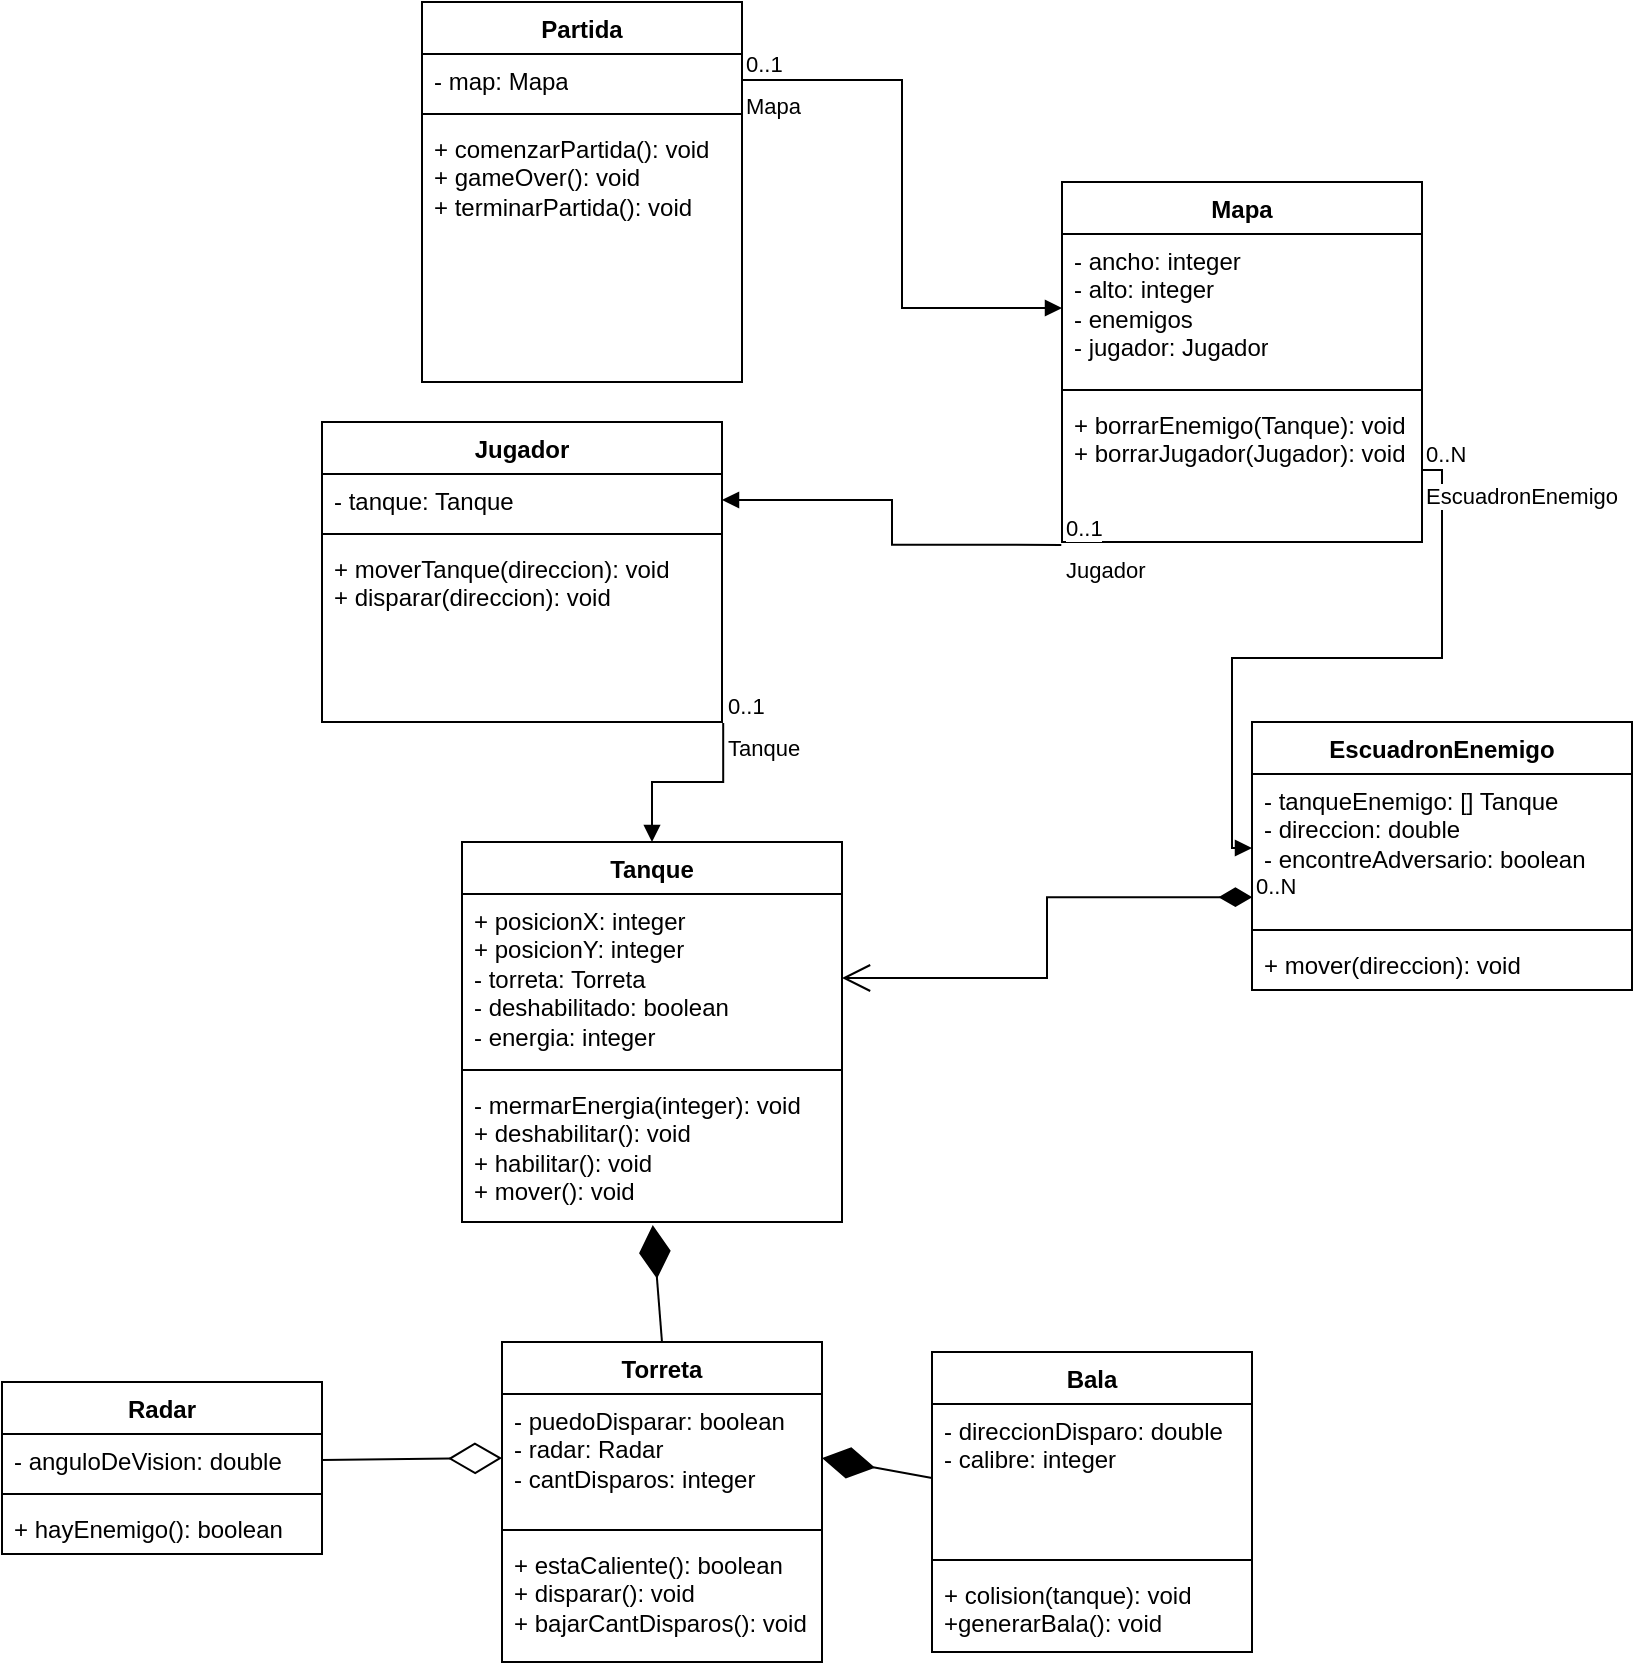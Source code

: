 <mxfile version="21.7.2" type="device">
  <diagram name="Página-1" id="QjLlLJt2dHkj4L4oZhYN">
    <mxGraphModel dx="1788" dy="1692" grid="1" gridSize="10" guides="1" tooltips="1" connect="1" arrows="1" fold="1" page="1" pageScale="1" pageWidth="827" pageHeight="1169" math="0" shadow="0">
      <root>
        <mxCell id="0" />
        <mxCell id="1" parent="0" />
        <mxCell id="UcFZFE37ZtHFscFFmUoE-1" value="Partida" style="swimlane;fontStyle=1;align=center;verticalAlign=top;childLayout=stackLayout;horizontal=1;startSize=26;horizontalStack=0;resizeParent=1;resizeParentMax=0;resizeLast=0;collapsible=1;marginBottom=0;whiteSpace=wrap;html=1;" vertex="1" parent="1">
          <mxGeometry x="40" y="-120" width="160" height="190" as="geometry" />
        </mxCell>
        <mxCell id="UcFZFE37ZtHFscFFmUoE-2" value="- map: Mapa" style="text;strokeColor=none;fillColor=none;align=left;verticalAlign=top;spacingLeft=4;spacingRight=4;overflow=hidden;rotatable=0;points=[[0,0.5],[1,0.5]];portConstraint=eastwest;whiteSpace=wrap;html=1;" vertex="1" parent="UcFZFE37ZtHFscFFmUoE-1">
          <mxGeometry y="26" width="160" height="26" as="geometry" />
        </mxCell>
        <mxCell id="UcFZFE37ZtHFscFFmUoE-3" value="" style="line;strokeWidth=1;fillColor=none;align=left;verticalAlign=middle;spacingTop=-1;spacingLeft=3;spacingRight=3;rotatable=0;labelPosition=right;points=[];portConstraint=eastwest;strokeColor=inherit;" vertex="1" parent="UcFZFE37ZtHFscFFmUoE-1">
          <mxGeometry y="52" width="160" height="8" as="geometry" />
        </mxCell>
        <mxCell id="UcFZFE37ZtHFscFFmUoE-4" value="+ comenzarPartida(): void&lt;br&gt;+ gameOver(): void&lt;br&gt;+ terminarPartida(): void" style="text;strokeColor=none;fillColor=none;align=left;verticalAlign=top;spacingLeft=4;spacingRight=4;overflow=hidden;rotatable=0;points=[[0,0.5],[1,0.5]];portConstraint=eastwest;whiteSpace=wrap;html=1;" vertex="1" parent="UcFZFE37ZtHFscFFmUoE-1">
          <mxGeometry y="60" width="160" height="130" as="geometry" />
        </mxCell>
        <mxCell id="UcFZFE37ZtHFscFFmUoE-5" value="Mapa" style="swimlane;fontStyle=1;align=center;verticalAlign=top;childLayout=stackLayout;horizontal=1;startSize=26;horizontalStack=0;resizeParent=1;resizeParentMax=0;resizeLast=0;collapsible=1;marginBottom=0;whiteSpace=wrap;html=1;" vertex="1" parent="1">
          <mxGeometry x="360" y="-30" width="180" height="180" as="geometry" />
        </mxCell>
        <mxCell id="UcFZFE37ZtHFscFFmUoE-6" value="- ancho: integer&lt;br&gt;- alto: integer&lt;br&gt;- enemigos&lt;br&gt;- jugador: Jugador" style="text;strokeColor=none;fillColor=none;align=left;verticalAlign=top;spacingLeft=4;spacingRight=4;overflow=hidden;rotatable=0;points=[[0,0.5],[1,0.5]];portConstraint=eastwest;whiteSpace=wrap;html=1;" vertex="1" parent="UcFZFE37ZtHFscFFmUoE-5">
          <mxGeometry y="26" width="180" height="74" as="geometry" />
        </mxCell>
        <mxCell id="UcFZFE37ZtHFscFFmUoE-7" value="" style="line;strokeWidth=1;fillColor=none;align=left;verticalAlign=middle;spacingTop=-1;spacingLeft=3;spacingRight=3;rotatable=0;labelPosition=right;points=[];portConstraint=eastwest;strokeColor=inherit;" vertex="1" parent="UcFZFE37ZtHFscFFmUoE-5">
          <mxGeometry y="100" width="180" height="8" as="geometry" />
        </mxCell>
        <mxCell id="UcFZFE37ZtHFscFFmUoE-8" value="+ borrarEnemigo(Tanque): void&lt;br&gt;+ borrarJugador(Jugador): void" style="text;strokeColor=none;fillColor=none;align=left;verticalAlign=top;spacingLeft=4;spacingRight=4;overflow=hidden;rotatable=0;points=[[0,0.5],[1,0.5]];portConstraint=eastwest;whiteSpace=wrap;html=1;" vertex="1" parent="UcFZFE37ZtHFscFFmUoE-5">
          <mxGeometry y="108" width="180" height="72" as="geometry" />
        </mxCell>
        <mxCell id="UcFZFE37ZtHFscFFmUoE-9" value="Jugador" style="swimlane;fontStyle=1;align=center;verticalAlign=top;childLayout=stackLayout;horizontal=1;startSize=26;horizontalStack=0;resizeParent=1;resizeParentMax=0;resizeLast=0;collapsible=1;marginBottom=0;whiteSpace=wrap;html=1;" vertex="1" parent="1">
          <mxGeometry x="-10" y="90" width="200" height="150" as="geometry" />
        </mxCell>
        <mxCell id="UcFZFE37ZtHFscFFmUoE-10" value="- tanque: Tanque" style="text;strokeColor=none;fillColor=none;align=left;verticalAlign=top;spacingLeft=4;spacingRight=4;overflow=hidden;rotatable=0;points=[[0,0.5],[1,0.5]];portConstraint=eastwest;whiteSpace=wrap;html=1;" vertex="1" parent="UcFZFE37ZtHFscFFmUoE-9">
          <mxGeometry y="26" width="200" height="26" as="geometry" />
        </mxCell>
        <mxCell id="UcFZFE37ZtHFscFFmUoE-11" value="" style="line;strokeWidth=1;fillColor=none;align=left;verticalAlign=middle;spacingTop=-1;spacingLeft=3;spacingRight=3;rotatable=0;labelPosition=right;points=[];portConstraint=eastwest;strokeColor=inherit;" vertex="1" parent="UcFZFE37ZtHFscFFmUoE-9">
          <mxGeometry y="52" width="200" height="8" as="geometry" />
        </mxCell>
        <mxCell id="UcFZFE37ZtHFscFFmUoE-12" value="+ moverTanque(direccion): void&lt;br&gt;+ disparar(direccion): void&amp;nbsp;" style="text;strokeColor=none;fillColor=none;align=left;verticalAlign=top;spacingLeft=4;spacingRight=4;overflow=hidden;rotatable=0;points=[[0,0.5],[1,0.5]];portConstraint=eastwest;whiteSpace=wrap;html=1;" vertex="1" parent="UcFZFE37ZtHFscFFmUoE-9">
          <mxGeometry y="60" width="200" height="90" as="geometry" />
        </mxCell>
        <mxCell id="UcFZFE37ZtHFscFFmUoE-13" value="Tanque" style="swimlane;fontStyle=1;align=center;verticalAlign=top;childLayout=stackLayout;horizontal=1;startSize=26;horizontalStack=0;resizeParent=1;resizeParentMax=0;resizeLast=0;collapsible=1;marginBottom=0;whiteSpace=wrap;html=1;" vertex="1" parent="1">
          <mxGeometry x="60" y="300" width="190" height="190" as="geometry" />
        </mxCell>
        <mxCell id="UcFZFE37ZtHFscFFmUoE-14" value="+ posicionX: integer&lt;br&gt;+ posicionY: integer&lt;br&gt;- torreta: Torreta&lt;br&gt;- deshabilitado: boolean&lt;br&gt;- energia: integer" style="text;strokeColor=none;fillColor=none;align=left;verticalAlign=top;spacingLeft=4;spacingRight=4;overflow=hidden;rotatable=0;points=[[0,0.5],[1,0.5]];portConstraint=eastwest;whiteSpace=wrap;html=1;" vertex="1" parent="UcFZFE37ZtHFscFFmUoE-13">
          <mxGeometry y="26" width="190" height="84" as="geometry" />
        </mxCell>
        <mxCell id="UcFZFE37ZtHFscFFmUoE-15" value="" style="line;strokeWidth=1;fillColor=none;align=left;verticalAlign=middle;spacingTop=-1;spacingLeft=3;spacingRight=3;rotatable=0;labelPosition=right;points=[];portConstraint=eastwest;strokeColor=inherit;" vertex="1" parent="UcFZFE37ZtHFscFFmUoE-13">
          <mxGeometry y="110" width="190" height="8" as="geometry" />
        </mxCell>
        <mxCell id="UcFZFE37ZtHFscFFmUoE-16" value="- mermarEnergia(integer): void&lt;br&gt;+ deshabilitar(): void&lt;br&gt;+ habilitar(): void&lt;br&gt;+ mover(): void" style="text;strokeColor=none;fillColor=none;align=left;verticalAlign=top;spacingLeft=4;spacingRight=4;overflow=hidden;rotatable=0;points=[[0,0.5],[1,0.5]];portConstraint=eastwest;whiteSpace=wrap;html=1;" vertex="1" parent="UcFZFE37ZtHFscFFmUoE-13">
          <mxGeometry y="118" width="190" height="72" as="geometry" />
        </mxCell>
        <mxCell id="UcFZFE37ZtHFscFFmUoE-17" value="" style="text;strokeColor=none;fillColor=none;align=left;verticalAlign=middle;spacingTop=-1;spacingLeft=4;spacingRight=4;rotatable=0;labelPosition=right;points=[];portConstraint=eastwest;" vertex="1" parent="1">
          <mxGeometry x="400" y="370" width="20" height="14" as="geometry" />
        </mxCell>
        <mxCell id="UcFZFE37ZtHFscFFmUoE-18" value="EscuadronEnemigo" style="swimlane;fontStyle=1;align=center;verticalAlign=top;childLayout=stackLayout;horizontal=1;startSize=26;horizontalStack=0;resizeParent=1;resizeParentMax=0;resizeLast=0;collapsible=1;marginBottom=0;whiteSpace=wrap;html=1;" vertex="1" parent="1">
          <mxGeometry x="455" y="240" width="190" height="134" as="geometry" />
        </mxCell>
        <mxCell id="UcFZFE37ZtHFscFFmUoE-19" value="- tanqueEnemigo: [] Tanque&lt;br&gt;- direccion: double&lt;br&gt;- encontreAdversario: boolean" style="text;strokeColor=none;fillColor=none;align=left;verticalAlign=top;spacingLeft=4;spacingRight=4;overflow=hidden;rotatable=0;points=[[0,0.5],[1,0.5]];portConstraint=eastwest;whiteSpace=wrap;html=1;" vertex="1" parent="UcFZFE37ZtHFscFFmUoE-18">
          <mxGeometry y="26" width="190" height="74" as="geometry" />
        </mxCell>
        <mxCell id="UcFZFE37ZtHFscFFmUoE-20" value="" style="line;strokeWidth=1;fillColor=none;align=left;verticalAlign=middle;spacingTop=-1;spacingLeft=3;spacingRight=3;rotatable=0;labelPosition=right;points=[];portConstraint=eastwest;strokeColor=inherit;" vertex="1" parent="UcFZFE37ZtHFscFFmUoE-18">
          <mxGeometry y="100" width="190" height="8" as="geometry" />
        </mxCell>
        <mxCell id="UcFZFE37ZtHFscFFmUoE-21" value="+ mover(direccion): void" style="text;strokeColor=none;fillColor=none;align=left;verticalAlign=top;spacingLeft=4;spacingRight=4;overflow=hidden;rotatable=0;points=[[0,0.5],[1,0.5]];portConstraint=eastwest;whiteSpace=wrap;html=1;" vertex="1" parent="UcFZFE37ZtHFscFFmUoE-18">
          <mxGeometry y="108" width="190" height="26" as="geometry" />
        </mxCell>
        <mxCell id="UcFZFE37ZtHFscFFmUoE-22" value="Torreta" style="swimlane;fontStyle=1;align=center;verticalAlign=top;childLayout=stackLayout;horizontal=1;startSize=26;horizontalStack=0;resizeParent=1;resizeParentMax=0;resizeLast=0;collapsible=1;marginBottom=0;whiteSpace=wrap;html=1;" vertex="1" parent="1">
          <mxGeometry x="80" y="550" width="160" height="160" as="geometry" />
        </mxCell>
        <mxCell id="UcFZFE37ZtHFscFFmUoE-23" value="- puedoDisparar: boolean&lt;br&gt;- radar: Radar&lt;br&gt;- cantDisparos: integer" style="text;strokeColor=none;fillColor=none;align=left;verticalAlign=top;spacingLeft=4;spacingRight=4;overflow=hidden;rotatable=0;points=[[0,0.5],[1,0.5]];portConstraint=eastwest;whiteSpace=wrap;html=1;" vertex="1" parent="UcFZFE37ZtHFscFFmUoE-22">
          <mxGeometry y="26" width="160" height="64" as="geometry" />
        </mxCell>
        <mxCell id="UcFZFE37ZtHFscFFmUoE-24" value="" style="line;strokeWidth=1;fillColor=none;align=left;verticalAlign=middle;spacingTop=-1;spacingLeft=3;spacingRight=3;rotatable=0;labelPosition=right;points=[];portConstraint=eastwest;strokeColor=inherit;" vertex="1" parent="UcFZFE37ZtHFscFFmUoE-22">
          <mxGeometry y="90" width="160" height="8" as="geometry" />
        </mxCell>
        <mxCell id="UcFZFE37ZtHFscFFmUoE-25" value="+ estaCaliente(): boolean&lt;br&gt;+ disparar(): void&lt;br&gt;+ bajarCantDisparos(): void" style="text;strokeColor=none;fillColor=none;align=left;verticalAlign=top;spacingLeft=4;spacingRight=4;overflow=hidden;rotatable=0;points=[[0,0.5],[1,0.5]];portConstraint=eastwest;whiteSpace=wrap;html=1;" vertex="1" parent="UcFZFE37ZtHFscFFmUoE-22">
          <mxGeometry y="98" width="160" height="62" as="geometry" />
        </mxCell>
        <mxCell id="UcFZFE37ZtHFscFFmUoE-26" value="Radar" style="swimlane;fontStyle=1;align=center;verticalAlign=top;childLayout=stackLayout;horizontal=1;startSize=26;horizontalStack=0;resizeParent=1;resizeParentMax=0;resizeLast=0;collapsible=1;marginBottom=0;whiteSpace=wrap;html=1;" vertex="1" parent="1">
          <mxGeometry x="-170" y="570" width="160" height="86" as="geometry" />
        </mxCell>
        <mxCell id="UcFZFE37ZtHFscFFmUoE-27" value="- anguloDeVision: double" style="text;strokeColor=none;fillColor=none;align=left;verticalAlign=top;spacingLeft=4;spacingRight=4;overflow=hidden;rotatable=0;points=[[0,0.5],[1,0.5]];portConstraint=eastwest;whiteSpace=wrap;html=1;" vertex="1" parent="UcFZFE37ZtHFscFFmUoE-26">
          <mxGeometry y="26" width="160" height="26" as="geometry" />
        </mxCell>
        <mxCell id="UcFZFE37ZtHFscFFmUoE-28" value="" style="line;strokeWidth=1;fillColor=none;align=left;verticalAlign=middle;spacingTop=-1;spacingLeft=3;spacingRight=3;rotatable=0;labelPosition=right;points=[];portConstraint=eastwest;strokeColor=inherit;" vertex="1" parent="UcFZFE37ZtHFscFFmUoE-26">
          <mxGeometry y="52" width="160" height="8" as="geometry" />
        </mxCell>
        <mxCell id="UcFZFE37ZtHFscFFmUoE-29" value="+ hayEnemigo(): boolean" style="text;strokeColor=none;fillColor=none;align=left;verticalAlign=top;spacingLeft=4;spacingRight=4;overflow=hidden;rotatable=0;points=[[0,0.5],[1,0.5]];portConstraint=eastwest;whiteSpace=wrap;html=1;" vertex="1" parent="UcFZFE37ZtHFscFFmUoE-26">
          <mxGeometry y="60" width="160" height="26" as="geometry" />
        </mxCell>
        <mxCell id="UcFZFE37ZtHFscFFmUoE-30" value="Bala" style="swimlane;fontStyle=1;align=center;verticalAlign=top;childLayout=stackLayout;horizontal=1;startSize=26;horizontalStack=0;resizeParent=1;resizeParentMax=0;resizeLast=0;collapsible=1;marginBottom=0;whiteSpace=wrap;html=1;" vertex="1" parent="1">
          <mxGeometry x="295" y="555" width="160" height="150" as="geometry" />
        </mxCell>
        <mxCell id="UcFZFE37ZtHFscFFmUoE-31" value="- direccionDisparo: double&lt;br&gt;- calibre: integer" style="text;strokeColor=none;fillColor=none;align=left;verticalAlign=top;spacingLeft=4;spacingRight=4;overflow=hidden;rotatable=0;points=[[0,0.5],[1,0.5]];portConstraint=eastwest;whiteSpace=wrap;html=1;" vertex="1" parent="UcFZFE37ZtHFscFFmUoE-30">
          <mxGeometry y="26" width="160" height="74" as="geometry" />
        </mxCell>
        <mxCell id="UcFZFE37ZtHFscFFmUoE-32" value="" style="line;strokeWidth=1;fillColor=none;align=left;verticalAlign=middle;spacingTop=-1;spacingLeft=3;spacingRight=3;rotatable=0;labelPosition=right;points=[];portConstraint=eastwest;strokeColor=inherit;" vertex="1" parent="UcFZFE37ZtHFscFFmUoE-30">
          <mxGeometry y="100" width="160" height="8" as="geometry" />
        </mxCell>
        <mxCell id="UcFZFE37ZtHFscFFmUoE-33" value="+ colision(tanque): void&lt;br&gt;+generarBala(): void" style="text;strokeColor=none;fillColor=none;align=left;verticalAlign=top;spacingLeft=4;spacingRight=4;overflow=hidden;rotatable=0;points=[[0,0.5],[1,0.5]];portConstraint=eastwest;whiteSpace=wrap;html=1;" vertex="1" parent="UcFZFE37ZtHFscFFmUoE-30">
          <mxGeometry y="108" width="160" height="42" as="geometry" />
        </mxCell>
        <mxCell id="UcFZFE37ZtHFscFFmUoE-34" value="Mapa" style="endArrow=block;endFill=1;html=1;edgeStyle=orthogonalEdgeStyle;align=left;verticalAlign=top;rounded=0;exitX=1;exitY=0.5;exitDx=0;exitDy=0;entryX=0;entryY=0.5;entryDx=0;entryDy=0;" edge="1" parent="1" source="UcFZFE37ZtHFscFFmUoE-2" target="UcFZFE37ZtHFscFFmUoE-6">
          <mxGeometry x="-1" relative="1" as="geometry">
            <mxPoint x="120" y="250" as="sourcePoint" />
            <mxPoint x="280" y="250" as="targetPoint" />
          </mxGeometry>
        </mxCell>
        <mxCell id="UcFZFE37ZtHFscFFmUoE-35" value="0..1" style="edgeLabel;resizable=0;html=1;align=left;verticalAlign=bottom;" connectable="0" vertex="1" parent="UcFZFE37ZtHFscFFmUoE-34">
          <mxGeometry x="-1" relative="1" as="geometry" />
        </mxCell>
        <mxCell id="UcFZFE37ZtHFscFFmUoE-36" value="Jugador" style="endArrow=block;endFill=1;html=1;edgeStyle=orthogonalEdgeStyle;align=left;verticalAlign=top;rounded=0;exitX=-0.002;exitY=1.02;exitDx=0;exitDy=0;entryX=1;entryY=0.5;entryDx=0;entryDy=0;exitPerimeter=0;" edge="1" parent="1" source="UcFZFE37ZtHFscFFmUoE-8" target="UcFZFE37ZtHFscFFmUoE-10">
          <mxGeometry x="-1" relative="1" as="geometry">
            <mxPoint x="390" y="100" as="sourcePoint" />
            <mxPoint x="400" y="140" as="targetPoint" />
          </mxGeometry>
        </mxCell>
        <mxCell id="UcFZFE37ZtHFscFFmUoE-37" value="0..1" style="edgeLabel;resizable=0;html=1;align=left;verticalAlign=bottom;" connectable="0" vertex="1" parent="UcFZFE37ZtHFscFFmUoE-36">
          <mxGeometry x="-1" relative="1" as="geometry" />
        </mxCell>
        <mxCell id="UcFZFE37ZtHFscFFmUoE-38" value="EscuadronEnemigo" style="endArrow=block;endFill=1;html=1;edgeStyle=orthogonalEdgeStyle;align=left;verticalAlign=top;rounded=0;exitX=1;exitY=0.5;exitDx=0;exitDy=0;" edge="1" parent="1" source="UcFZFE37ZtHFscFFmUoE-8" target="UcFZFE37ZtHFscFFmUoE-19">
          <mxGeometry x="-1" relative="1" as="geometry">
            <mxPoint x="290" y="220" as="sourcePoint" />
            <mxPoint x="450" y="220" as="targetPoint" />
          </mxGeometry>
        </mxCell>
        <mxCell id="UcFZFE37ZtHFscFFmUoE-39" value="0..N" style="edgeLabel;resizable=0;html=1;align=left;verticalAlign=bottom;" connectable="0" vertex="1" parent="UcFZFE37ZtHFscFFmUoE-38">
          <mxGeometry x="-1" relative="1" as="geometry" />
        </mxCell>
        <mxCell id="UcFZFE37ZtHFscFFmUoE-40" value="0..N" style="endArrow=open;html=1;endSize=12;startArrow=diamondThin;startSize=14;startFill=1;edgeStyle=orthogonalEdgeStyle;align=left;verticalAlign=bottom;rounded=0;exitX=0.001;exitY=0.832;exitDx=0;exitDy=0;entryX=1;entryY=0.5;entryDx=0;entryDy=0;exitPerimeter=0;" edge="1" parent="1" source="UcFZFE37ZtHFscFFmUoE-19" target="UcFZFE37ZtHFscFFmUoE-14">
          <mxGeometry x="-1" y="3" relative="1" as="geometry">
            <mxPoint x="250" y="360" as="sourcePoint" />
            <mxPoint x="410" y="360" as="targetPoint" />
          </mxGeometry>
        </mxCell>
        <mxCell id="UcFZFE37ZtHFscFFmUoE-41" value="" style="endArrow=diamondThin;endFill=1;endSize=24;html=1;rounded=0;exitX=0;exitY=0.5;exitDx=0;exitDy=0;entryX=1;entryY=0.5;entryDx=0;entryDy=0;" edge="1" parent="1" source="UcFZFE37ZtHFscFFmUoE-31" target="UcFZFE37ZtHFscFFmUoE-23">
          <mxGeometry width="160" relative="1" as="geometry">
            <mxPoint x="160" y="550" as="sourcePoint" />
            <mxPoint x="320" y="550" as="targetPoint" />
          </mxGeometry>
        </mxCell>
        <mxCell id="UcFZFE37ZtHFscFFmUoE-42" value="" style="endArrow=diamondThin;endFill=0;endSize=24;html=1;rounded=0;exitX=1;exitY=0.5;exitDx=0;exitDy=0;entryX=0;entryY=0.5;entryDx=0;entryDy=0;" edge="1" parent="1" source="UcFZFE37ZtHFscFFmUoE-27" target="UcFZFE37ZtHFscFFmUoE-23">
          <mxGeometry width="160" relative="1" as="geometry">
            <mxPoint x="-10" y="530" as="sourcePoint" />
            <mxPoint x="150" y="530" as="targetPoint" />
          </mxGeometry>
        </mxCell>
        <mxCell id="UcFZFE37ZtHFscFFmUoE-43" value="" style="endArrow=diamondThin;endFill=1;endSize=24;html=1;rounded=0;exitX=0.5;exitY=0;exitDx=0;exitDy=0;entryX=0.502;entryY=1.021;entryDx=0;entryDy=0;entryPerimeter=0;" edge="1" parent="1" source="UcFZFE37ZtHFscFFmUoE-22" target="UcFZFE37ZtHFscFFmUoE-16">
          <mxGeometry width="160" relative="1" as="geometry">
            <mxPoint x="110" y="470" as="sourcePoint" />
            <mxPoint x="270" y="470" as="targetPoint" />
          </mxGeometry>
        </mxCell>
        <mxCell id="UcFZFE37ZtHFscFFmUoE-44" value="Tanque" style="endArrow=block;endFill=1;html=1;edgeStyle=orthogonalEdgeStyle;align=left;verticalAlign=top;rounded=0;exitX=1.003;exitY=1.005;exitDx=0;exitDy=0;exitPerimeter=0;entryX=0.5;entryY=0;entryDx=0;entryDy=0;" edge="1" parent="1" source="UcFZFE37ZtHFscFFmUoE-12" target="UcFZFE37ZtHFscFFmUoE-13">
          <mxGeometry x="-1" relative="1" as="geometry">
            <mxPoint x="210" y="230" as="sourcePoint" />
            <mxPoint x="370" y="230" as="targetPoint" />
          </mxGeometry>
        </mxCell>
        <mxCell id="UcFZFE37ZtHFscFFmUoE-45" value="0..1" style="edgeLabel;resizable=0;html=1;align=left;verticalAlign=bottom;" connectable="0" vertex="1" parent="UcFZFE37ZtHFscFFmUoE-44">
          <mxGeometry x="-1" relative="1" as="geometry" />
        </mxCell>
      </root>
    </mxGraphModel>
  </diagram>
</mxfile>
